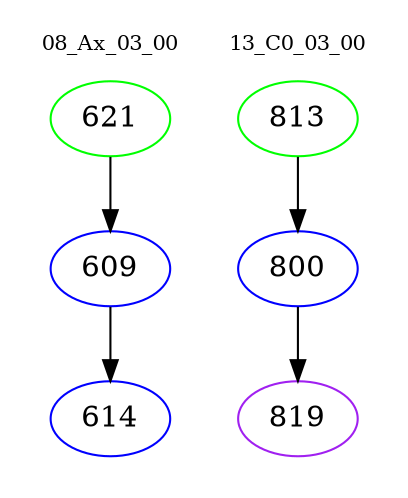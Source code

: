digraph{
subgraph cluster_0 {
color = white
label = "08_Ax_03_00";
fontsize=10;
T0_621 [label="621", color="green"]
T0_621 -> T0_609 [color="black"]
T0_609 [label="609", color="blue"]
T0_609 -> T0_614 [color="black"]
T0_614 [label="614", color="blue"]
}
subgraph cluster_1 {
color = white
label = "13_C0_03_00";
fontsize=10;
T1_813 [label="813", color="green"]
T1_813 -> T1_800 [color="black"]
T1_800 [label="800", color="blue"]
T1_800 -> T1_819 [color="black"]
T1_819 [label="819", color="purple"]
}
}
